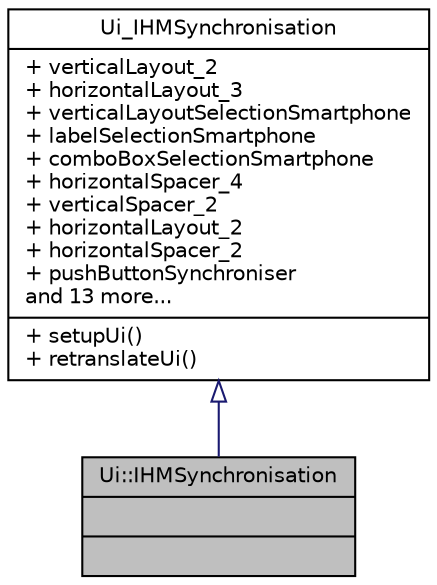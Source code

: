 digraph "Ui::IHMSynchronisation"
{
 // LATEX_PDF_SIZE
  edge [fontname="Helvetica",fontsize="10",labelfontname="Helvetica",labelfontsize="10"];
  node [fontname="Helvetica",fontsize="10",shape=record];
  Node1 [label="{Ui::IHMSynchronisation\n||}",height=0.2,width=0.4,color="black", fillcolor="grey75", style="filled", fontcolor="black",tooltip=" "];
  Node2 -> Node1 [dir="back",color="midnightblue",fontsize="10",style="solid",arrowtail="onormal"];
  Node2 [label="{Ui_IHMSynchronisation\n|+ verticalLayout_2\l+ horizontalLayout_3\l+ verticalLayoutSelectionSmartphone\l+ labelSelectionSmartphone\l+ comboBoxSelectionSmartphone\l+ horizontalSpacer_4\l+ verticalSpacer_2\l+ horizontalLayout_2\l+ horizontalSpacer_2\l+ pushButtonSynchroniser\land 13 more...\l|+ setupUi()\l+ retranslateUi()\l}",height=0.2,width=0.4,color="black", fillcolor="white", style="filled",URL="$class_ui___i_h_m_synchronisation.html",tooltip=" "];
}
